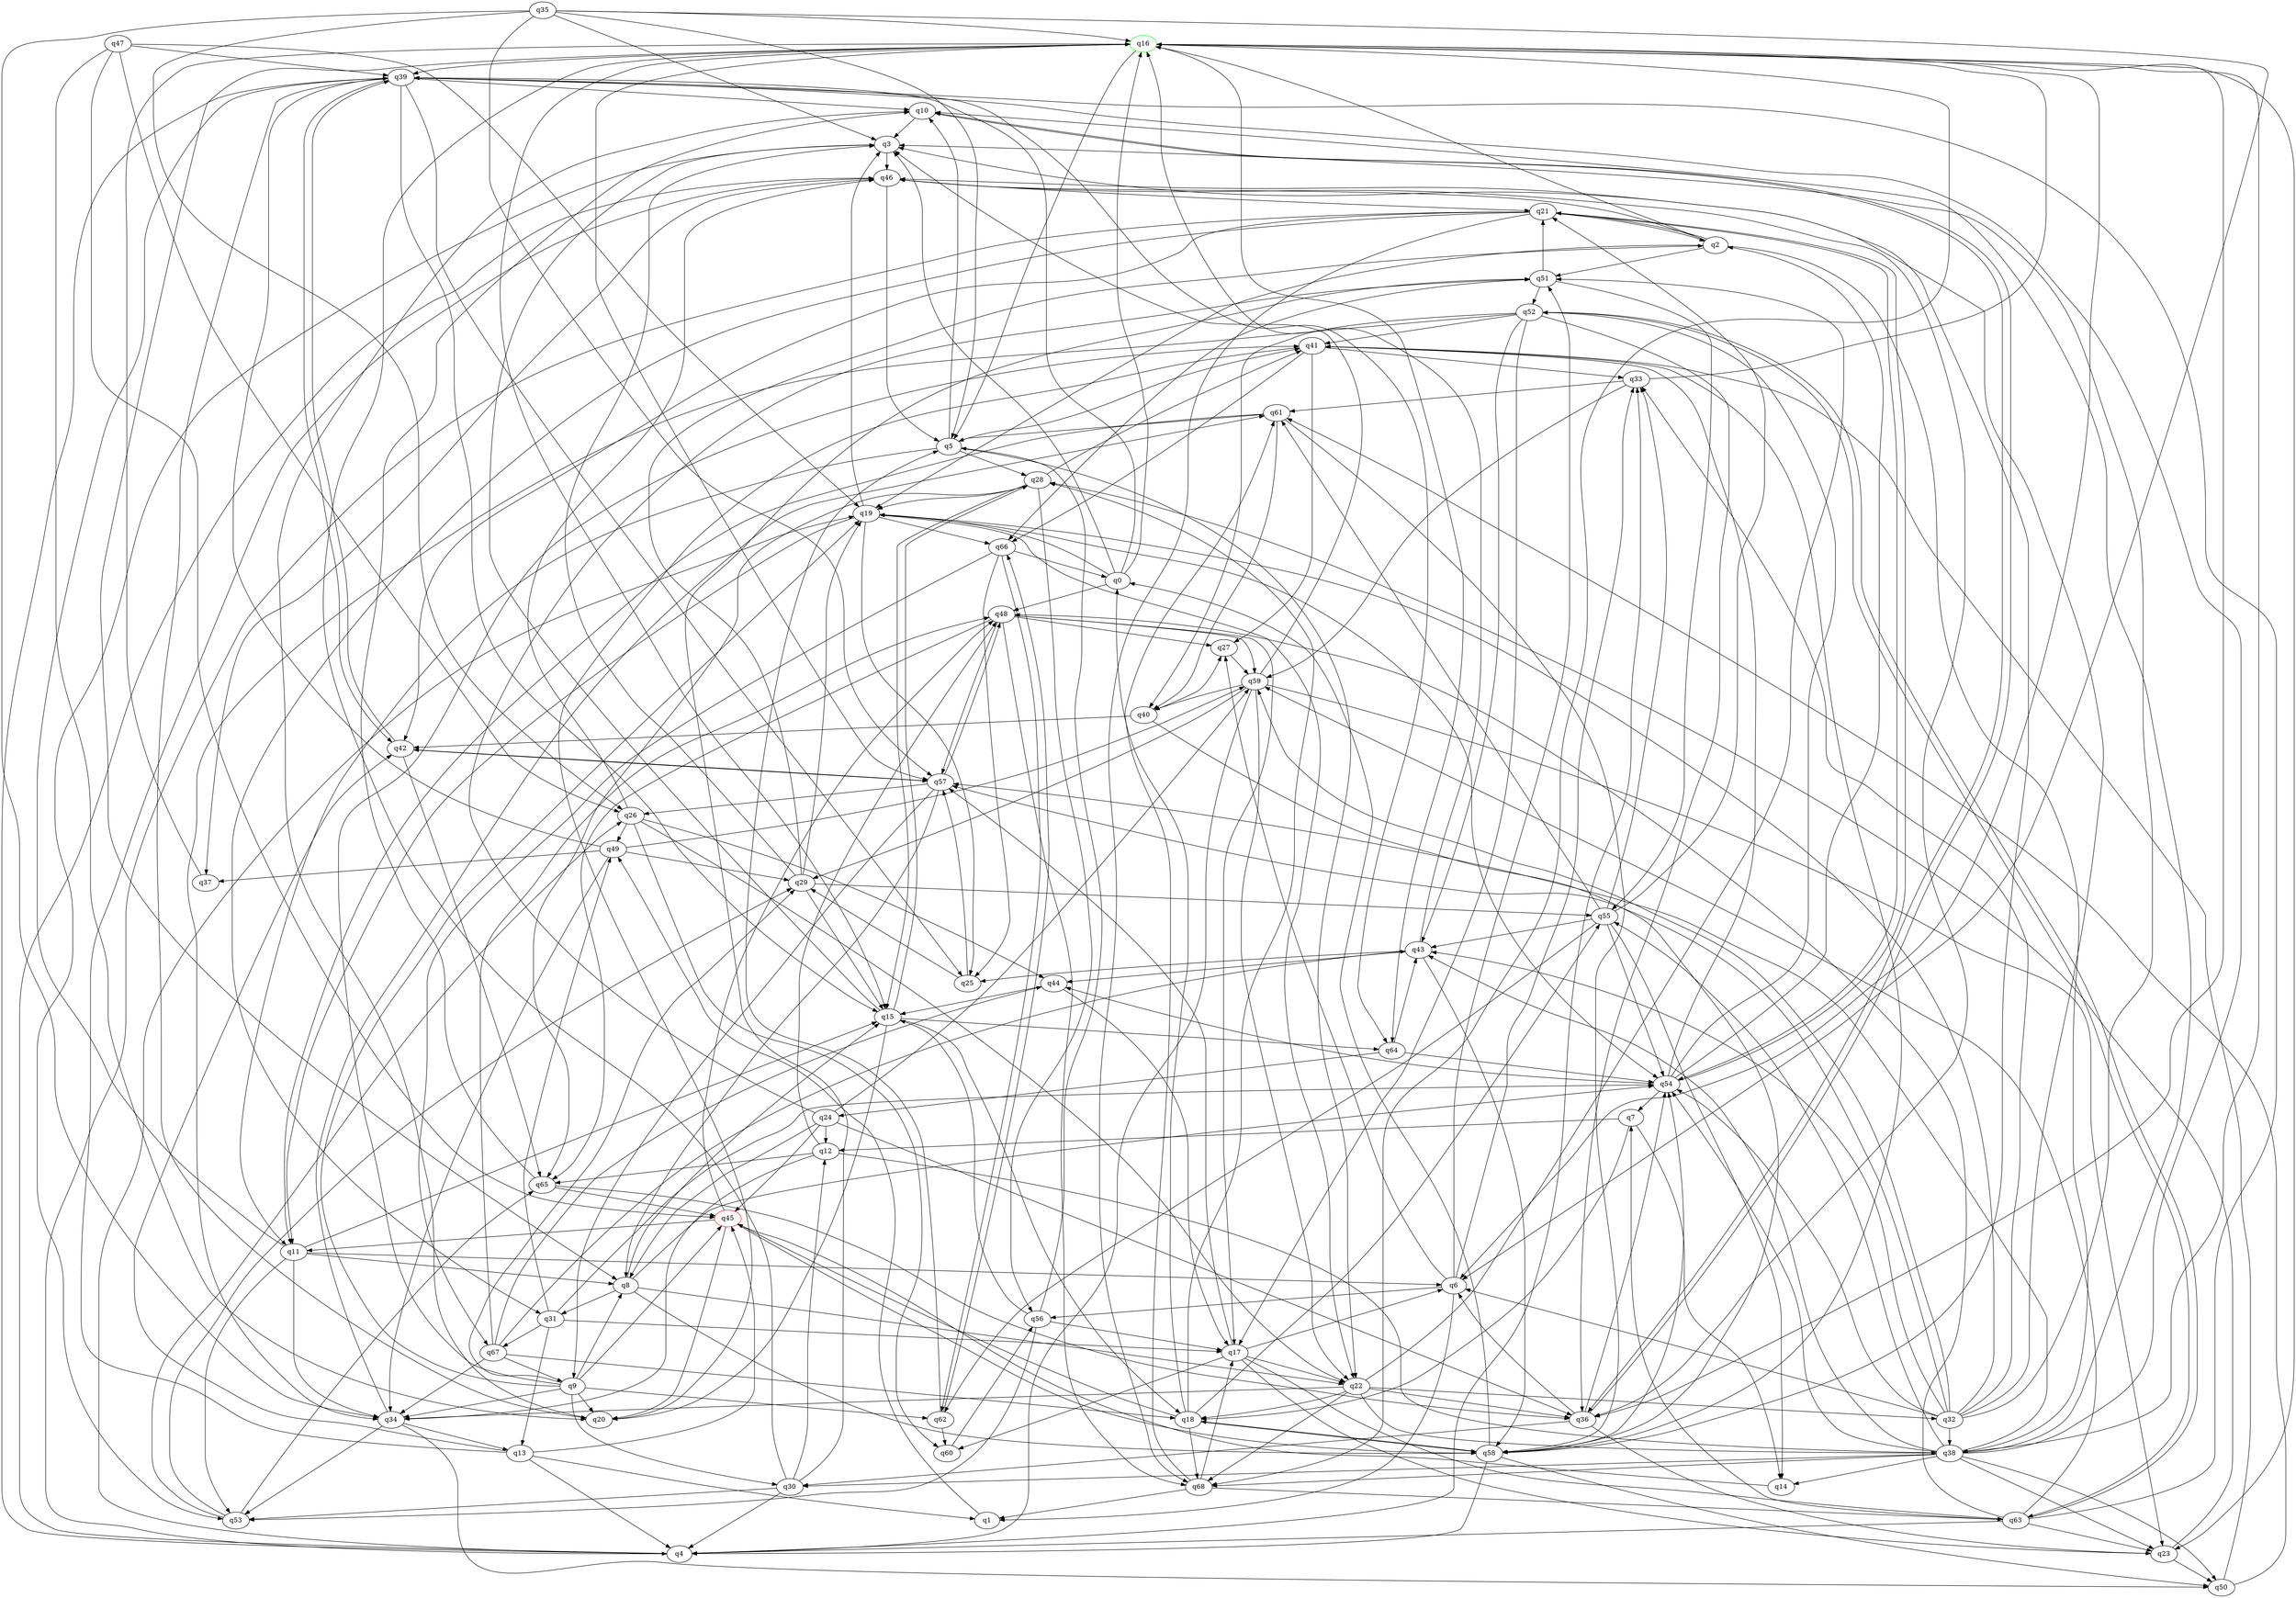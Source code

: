 digraph A{
q16 [initial=1,color=green];
q45 [final=1,color=red];
q0 -> q3;
q0 -> q16;
q0 -> q19;
q0 -> q39;
q0 -> q48;
q1 -> q49;
q2 -> q16;
q2 -> q19;
q2 -> q21;
q2 -> q38;
q2 -> q46;
q2 -> q51;
q3 -> q46;
q3 -> q53;
q4 -> q19;
q4 -> q33;
q4 -> q39;
q4 -> q46;
q5 -> q10;
q5 -> q11;
q5 -> q22;
q5 -> q28;
q5 -> q41;
q6 -> q1;
q6 -> q27;
q6 -> q33;
q6 -> q51;
q6 -> q56;
q7 -> q12;
q7 -> q14;
q7 -> q18;
q8 -> q15;
q8 -> q22;
q8 -> q31;
q8 -> q54;
q8 -> q58;
q9 -> q8;
q9 -> q19;
q9 -> q20;
q9 -> q29;
q9 -> q30;
q9 -> q34;
q9 -> q41;
q9 -> q45;
q9 -> q62;
q10 -> q3;
q10 -> q36;
q11 -> q6;
q11 -> q8;
q11 -> q15;
q11 -> q34;
q11 -> q39;
q11 -> q53;
q12 -> q34;
q12 -> q38;
q12 -> q48;
q12 -> q65;
q13 -> q1;
q13 -> q4;
q13 -> q42;
q13 -> q45;
q13 -> q46;
q14 -> q45;
q15 -> q3;
q15 -> q18;
q15 -> q20;
q15 -> q28;
q15 -> q64;
q16 -> q5;
q16 -> q6;
q16 -> q8;
q16 -> q15;
q16 -> q23;
q16 -> q36;
q16 -> q38;
q16 -> q39;
q16 -> q57;
q16 -> q64;
q16 -> q68;
q17 -> q6;
q17 -> q22;
q17 -> q23;
q17 -> q57;
q17 -> q60;
q17 -> q63;
q18 -> q0;
q18 -> q28;
q18 -> q45;
q18 -> q55;
q18 -> q58;
q18 -> q68;
q19 -> q3;
q19 -> q11;
q19 -> q22;
q19 -> q25;
q19 -> q54;
q19 -> q66;
q20 -> q10;
q21 -> q2;
q21 -> q4;
q21 -> q31;
q21 -> q42;
q21 -> q54;
q21 -> q68;
q22 -> q18;
q22 -> q32;
q22 -> q34;
q22 -> q36;
q22 -> q38;
q22 -> q51;
q22 -> q68;
q23 -> q28;
q23 -> q50;
q24 -> q8;
q24 -> q12;
q24 -> q36;
q24 -> q45;
q24 -> q51;
q24 -> q59;
q25 -> q29;
q25 -> q57;
q26 -> q22;
q26 -> q44;
q26 -> q46;
q26 -> q49;
q26 -> q60;
q27 -> q59;
q28 -> q15;
q28 -> q19;
q28 -> q41;
q28 -> q56;
q28 -> q65;
q29 -> q2;
q29 -> q3;
q29 -> q15;
q29 -> q19;
q29 -> q55;
q30 -> q4;
q30 -> q12;
q30 -> q16;
q30 -> q51;
q30 -> q53;
q31 -> q13;
q31 -> q17;
q31 -> q49;
q31 -> q54;
q31 -> q67;
q32 -> q3;
q32 -> q6;
q32 -> q19;
q32 -> q33;
q32 -> q38;
q32 -> q43;
q32 -> q46;
q32 -> q54;
q32 -> q57;
q32 -> q59;
q33 -> q16;
q33 -> q59;
q33 -> q61;
q34 -> q13;
q34 -> q50;
q34 -> q53;
q34 -> q61;
q35 -> q3;
q35 -> q5;
q35 -> q6;
q35 -> q16;
q35 -> q26;
q35 -> q34;
q35 -> q57;
q36 -> q6;
q36 -> q10;
q36 -> q23;
q36 -> q30;
q36 -> q54;
q37 -> q16;
q38 -> q10;
q38 -> q14;
q38 -> q23;
q38 -> q30;
q38 -> q39;
q38 -> q43;
q38 -> q50;
q38 -> q54;
q38 -> q55;
q38 -> q57;
q38 -> q68;
q39 -> q10;
q39 -> q15;
q39 -> q20;
q39 -> q25;
q39 -> q42;
q39 -> q64;
q40 -> q27;
q40 -> q42;
q40 -> q58;
q41 -> q20;
q41 -> q27;
q41 -> q33;
q41 -> q66;
q42 -> q39;
q42 -> q57;
q42 -> q65;
q43 -> q16;
q43 -> q25;
q43 -> q44;
q43 -> q58;
q44 -> q15;
q44 -> q17;
q45 -> q11;
q45 -> q20;
q45 -> q48;
q45 -> q58;
q46 -> q5;
q46 -> q21;
q46 -> q36;
q46 -> q37;
q47 -> q19;
q47 -> q20;
q47 -> q26;
q47 -> q39;
q47 -> q45;
q48 -> q17;
q48 -> q27;
q48 -> q57;
q48 -> q59;
q48 -> q65;
q48 -> q68;
q49 -> q29;
q49 -> q34;
q49 -> q37;
q49 -> q39;
q49 -> q59;
q50 -> q41;
q50 -> q61;
q51 -> q21;
q51 -> q52;
q51 -> q55;
q51 -> q66;
q52 -> q17;
q52 -> q34;
q52 -> q36;
q52 -> q40;
q52 -> q41;
q52 -> q43;
q52 -> q63;
q53 -> q26;
q53 -> q29;
q53 -> q65;
q54 -> q2;
q54 -> q7;
q54 -> q21;
q54 -> q41;
q54 -> q44;
q54 -> q52;
q55 -> q14;
q55 -> q21;
q55 -> q33;
q55 -> q43;
q55 -> q54;
q55 -> q61;
q55 -> q62;
q56 -> q5;
q56 -> q15;
q56 -> q17;
q56 -> q53;
q57 -> q8;
q57 -> q9;
q57 -> q26;
q57 -> q42;
q57 -> q48;
q58 -> q0;
q58 -> q3;
q58 -> q4;
q58 -> q18;
q58 -> q41;
q58 -> q50;
q58 -> q54;
q59 -> q3;
q59 -> q4;
q59 -> q22;
q59 -> q23;
q59 -> q29;
q59 -> q40;
q60 -> q56;
q61 -> q5;
q61 -> q11;
q61 -> q40;
q61 -> q58;
q62 -> q5;
q62 -> q60;
q62 -> q66;
q63 -> q4;
q63 -> q7;
q63 -> q23;
q63 -> q39;
q63 -> q48;
q63 -> q52;
q63 -> q59;
q64 -> q24;
q64 -> q43;
q64 -> q54;
q65 -> q10;
q65 -> q36;
q65 -> q45;
q66 -> q0;
q66 -> q25;
q66 -> q62;
q66 -> q67;
q67 -> q9;
q67 -> q18;
q67 -> q34;
q67 -> q43;
q67 -> q44;
q67 -> q48;
q68 -> q1;
q68 -> q17;
q68 -> q61;
q68 -> q63;
}